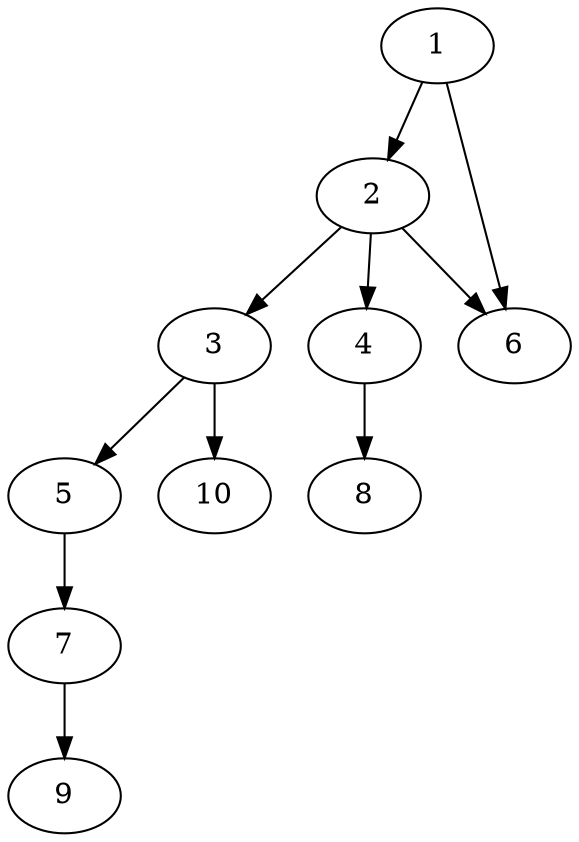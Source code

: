 // Rendered by Graphviz
digraph "Graph" {
	1
	2
	3
	4
	5
	6
	7
	8
	9
	10
	1 -> 2
	2 -> 3
	2 -> 4
	3 -> 5
	1 -> 6
	2 -> 6
	5 -> 7
	4 -> 8
	7 -> 9
	3 -> 10
}
